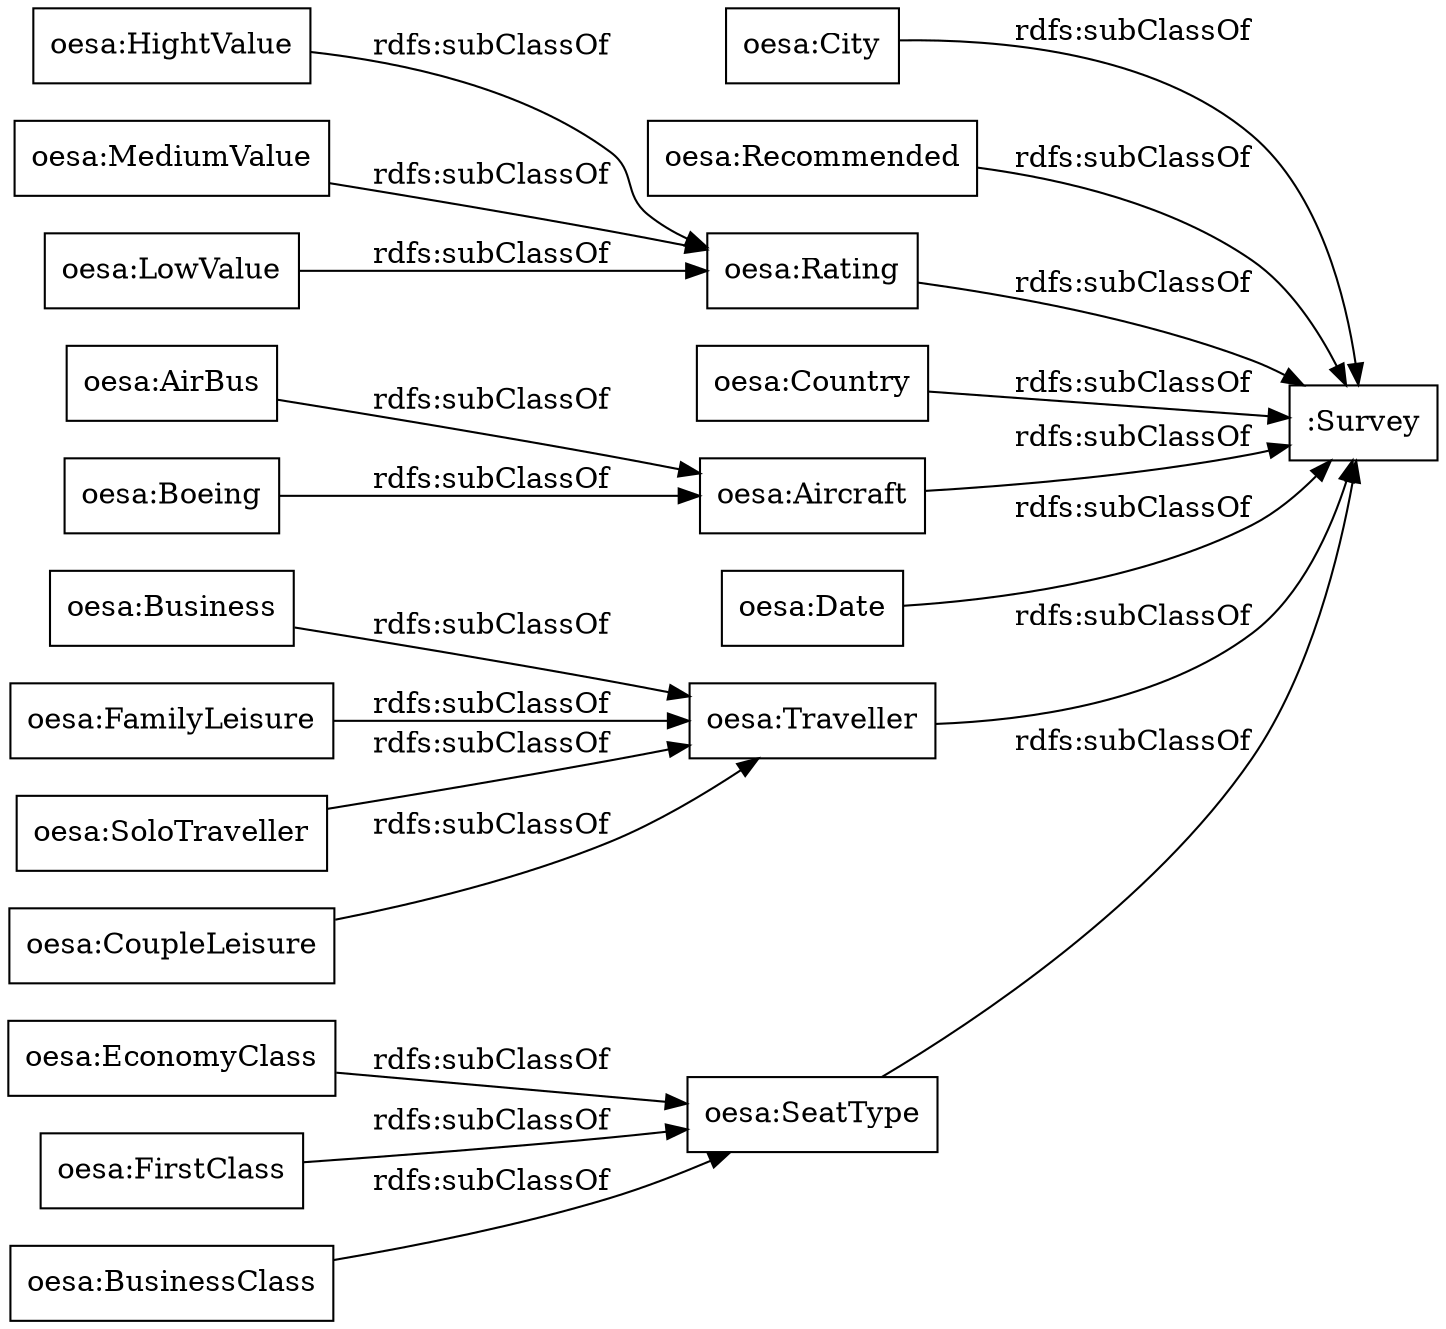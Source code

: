 digraph ar2dtool_diagram { 
rankdir=LR;
size="1000"
node [shape = rectangle, color="black"]; "oesa:City" "oesa:Recommended" "oesa:Business" "oesa:AirBus" "oesa:Rating" ":Survey" "oesa:FamilyLeisure" "oesa:HightValue" "oesa:EconomyClass" "oesa:Country" "oesa:SoloTraveller" "oesa:CoupleLeisure" "oesa:FirstClass" "oesa:BusinessClass" "oesa:MediumValue" "oesa:Aircraft" "oesa:Date" "oesa:Boeing" "oesa:LowValue" "oesa:Traveller" "oesa:SeatType" ; /*classes style*/
	"oesa:AirBus" -> "oesa:Aircraft" [ label = "rdfs:subClassOf" ];
	"oesa:SeatType" -> ":Survey" [ label = "rdfs:subClassOf" ];
	"oesa:Rating" -> ":Survey" [ label = "rdfs:subClassOf" ];
	"oesa:FamilyLeisure" -> "oesa:Traveller" [ label = "rdfs:subClassOf" ];
	"oesa:EconomyClass" -> "oesa:SeatType" [ label = "rdfs:subClassOf" ];
	"oesa:SoloTraveller" -> "oesa:Traveller" [ label = "rdfs:subClassOf" ];
	"oesa:Recommended" -> ":Survey" [ label = "rdfs:subClassOf" ];
	"oesa:Business" -> "oesa:Traveller" [ label = "rdfs:subClassOf" ];
	"oesa:CoupleLeisure" -> "oesa:Traveller" [ label = "rdfs:subClassOf" ];
	"oesa:HightValue" -> "oesa:Rating" [ label = "rdfs:subClassOf" ];
	"oesa:MediumValue" -> "oesa:Rating" [ label = "rdfs:subClassOf" ];
	"oesa:Country" -> ":Survey" [ label = "rdfs:subClassOf" ];
	"oesa:LowValue" -> "oesa:Rating" [ label = "rdfs:subClassOf" ];
	"oesa:Traveller" -> ":Survey" [ label = "rdfs:subClassOf" ];
	"oesa:City" -> ":Survey" [ label = "rdfs:subClassOf" ];
	"oesa:FirstClass" -> "oesa:SeatType" [ label = "rdfs:subClassOf" ];
	"oesa:Boeing" -> "oesa:Aircraft" [ label = "rdfs:subClassOf" ];
	"oesa:Date" -> ":Survey" [ label = "rdfs:subClassOf" ];
	"oesa:Aircraft" -> ":Survey" [ label = "rdfs:subClassOf" ];
	"oesa:BusinessClass" -> "oesa:SeatType" [ label = "rdfs:subClassOf" ];

}
